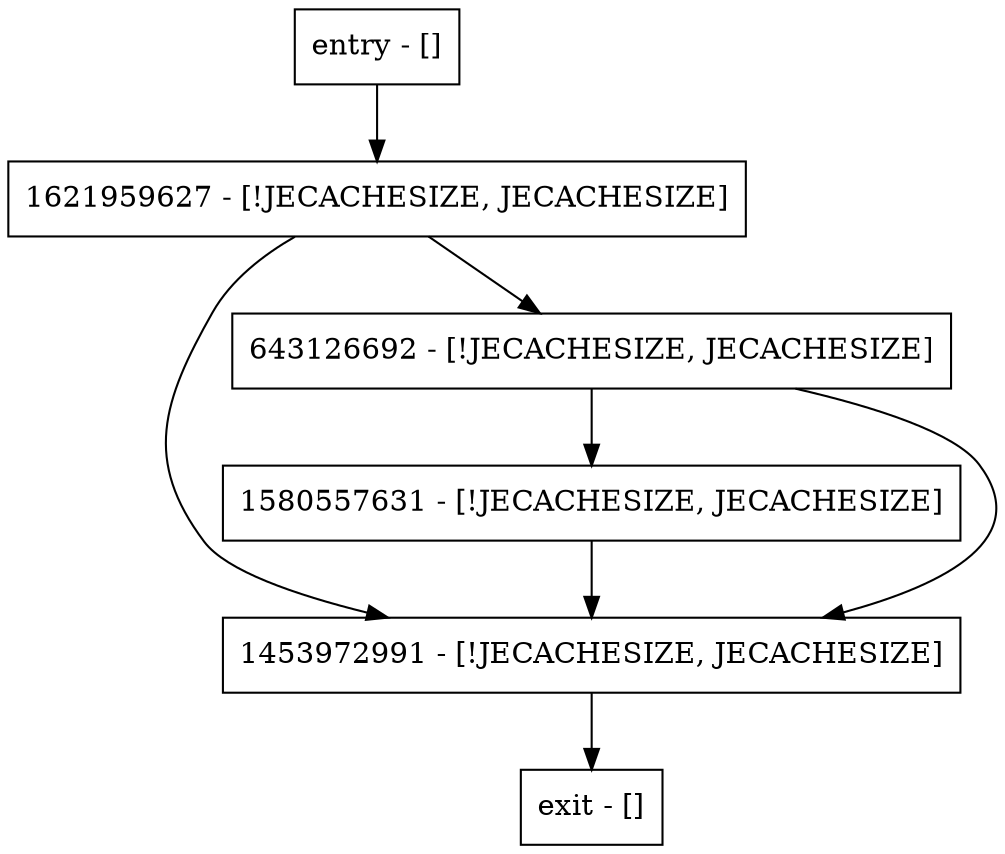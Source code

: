 digraph postFetchInit {
node [shape=record];
entry [label="entry - []"];
exit [label="exit - []"];
1621959627 [label="1621959627 - [!JECACHESIZE, JECACHESIZE]"];
1580557631 [label="1580557631 - [!JECACHESIZE, JECACHESIZE]"];
1453972991 [label="1453972991 - [!JECACHESIZE, JECACHESIZE]"];
643126692 [label="643126692 - [!JECACHESIZE, JECACHESIZE]"];
entry;
exit;
entry -> 1621959627;
1621959627 -> 1453972991;
1621959627 -> 643126692;
1580557631 -> 1453972991;
1453972991 -> exit;
643126692 -> 1580557631;
643126692 -> 1453972991;
}
